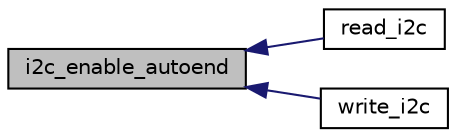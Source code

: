 digraph "i2c_enable_autoend"
{
  edge [fontname="Helvetica",fontsize="10",labelfontname="Helvetica",labelfontsize="10"];
  node [fontname="Helvetica",fontsize="10",shape=record];
  rankdir="LR";
  Node1 [label="i2c_enable_autoend",height=0.2,width=0.4,color="black", fillcolor="grey75", style="filled", fontcolor="black"];
  Node1 -> Node2 [dir="back",color="midnightblue",fontsize="10",style="solid",fontname="Helvetica"];
  Node2 [label="read_i2c",height=0.2,width=0.4,color="black", fillcolor="white", style="filled",URL="$group__i2c__file.html#gabd519f2c336ccb28340f331258208bde"];
  Node1 -> Node3 [dir="back",color="midnightblue",fontsize="10",style="solid",fontname="Helvetica"];
  Node3 [label="write_i2c",height=0.2,width=0.4,color="black", fillcolor="white", style="filled",URL="$group__i2c__file.html#ga64b868336511980e666d8763953b5c9e"];
}
